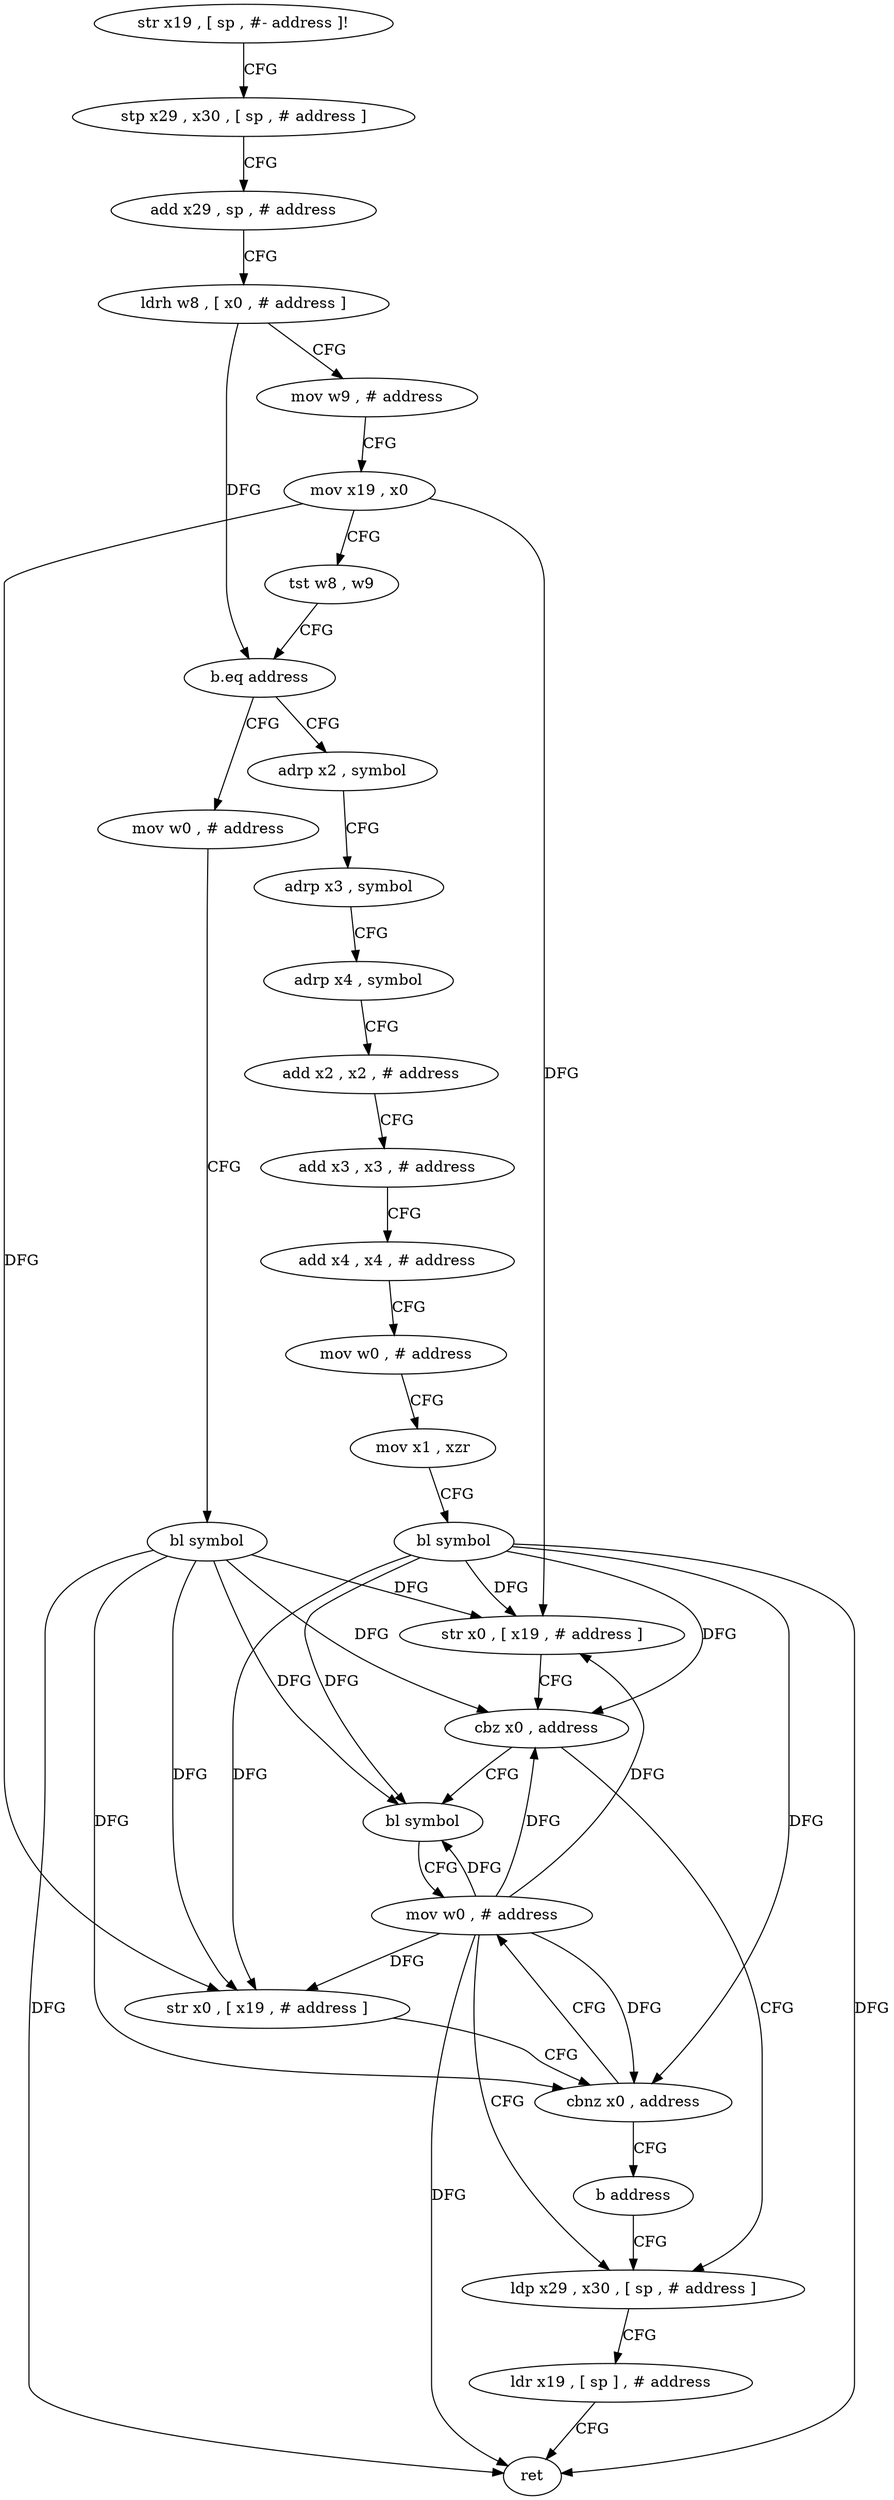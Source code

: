 digraph "func" {
"4210216" [label = "str x19 , [ sp , #- address ]!" ]
"4210220" [label = "stp x29 , x30 , [ sp , # address ]" ]
"4210224" [label = "add x29 , sp , # address" ]
"4210228" [label = "ldrh w8 , [ x0 , # address ]" ]
"4210232" [label = "mov w9 , # address" ]
"4210236" [label = "mov x19 , x0" ]
"4210240" [label = "tst w8 , w9" ]
"4210244" [label = "b.eq address" ]
"4210296" [label = "mov w0 , # address" ]
"4210248" [label = "adrp x2 , symbol" ]
"4210300" [label = "bl symbol" ]
"4210304" [label = "str x0 , [ x19 , # address ]" ]
"4210308" [label = "cbz x0 , address" ]
"4210320" [label = "ldp x29 , x30 , [ sp , # address ]" ]
"4210312" [label = "bl symbol" ]
"4210252" [label = "adrp x3 , symbol" ]
"4210256" [label = "adrp x4 , symbol" ]
"4210260" [label = "add x2 , x2 , # address" ]
"4210264" [label = "add x3 , x3 , # address" ]
"4210268" [label = "add x4 , x4 , # address" ]
"4210272" [label = "mov w0 , # address" ]
"4210276" [label = "mov x1 , xzr" ]
"4210280" [label = "bl symbol" ]
"4210284" [label = "str x0 , [ x19 , # address ]" ]
"4210288" [label = "cbnz x0 , address" ]
"4210316" [label = "mov w0 , # address" ]
"4210292" [label = "b address" ]
"4210324" [label = "ldr x19 , [ sp ] , # address" ]
"4210328" [label = "ret" ]
"4210216" -> "4210220" [ label = "CFG" ]
"4210220" -> "4210224" [ label = "CFG" ]
"4210224" -> "4210228" [ label = "CFG" ]
"4210228" -> "4210232" [ label = "CFG" ]
"4210228" -> "4210244" [ label = "DFG" ]
"4210232" -> "4210236" [ label = "CFG" ]
"4210236" -> "4210240" [ label = "CFG" ]
"4210236" -> "4210304" [ label = "DFG" ]
"4210236" -> "4210284" [ label = "DFG" ]
"4210240" -> "4210244" [ label = "CFG" ]
"4210244" -> "4210296" [ label = "CFG" ]
"4210244" -> "4210248" [ label = "CFG" ]
"4210296" -> "4210300" [ label = "CFG" ]
"4210248" -> "4210252" [ label = "CFG" ]
"4210300" -> "4210304" [ label = "DFG" ]
"4210300" -> "4210308" [ label = "DFG" ]
"4210300" -> "4210284" [ label = "DFG" ]
"4210300" -> "4210288" [ label = "DFG" ]
"4210300" -> "4210328" [ label = "DFG" ]
"4210300" -> "4210312" [ label = "DFG" ]
"4210304" -> "4210308" [ label = "CFG" ]
"4210308" -> "4210320" [ label = "CFG" ]
"4210308" -> "4210312" [ label = "CFG" ]
"4210320" -> "4210324" [ label = "CFG" ]
"4210312" -> "4210316" [ label = "CFG" ]
"4210252" -> "4210256" [ label = "CFG" ]
"4210256" -> "4210260" [ label = "CFG" ]
"4210260" -> "4210264" [ label = "CFG" ]
"4210264" -> "4210268" [ label = "CFG" ]
"4210268" -> "4210272" [ label = "CFG" ]
"4210272" -> "4210276" [ label = "CFG" ]
"4210276" -> "4210280" [ label = "CFG" ]
"4210280" -> "4210284" [ label = "DFG" ]
"4210280" -> "4210304" [ label = "DFG" ]
"4210280" -> "4210308" [ label = "DFG" ]
"4210280" -> "4210288" [ label = "DFG" ]
"4210280" -> "4210328" [ label = "DFG" ]
"4210280" -> "4210312" [ label = "DFG" ]
"4210284" -> "4210288" [ label = "CFG" ]
"4210288" -> "4210316" [ label = "CFG" ]
"4210288" -> "4210292" [ label = "CFG" ]
"4210316" -> "4210320" [ label = "CFG" ]
"4210316" -> "4210304" [ label = "DFG" ]
"4210316" -> "4210308" [ label = "DFG" ]
"4210316" -> "4210284" [ label = "DFG" ]
"4210316" -> "4210288" [ label = "DFG" ]
"4210316" -> "4210312" [ label = "DFG" ]
"4210316" -> "4210328" [ label = "DFG" ]
"4210292" -> "4210320" [ label = "CFG" ]
"4210324" -> "4210328" [ label = "CFG" ]
}
